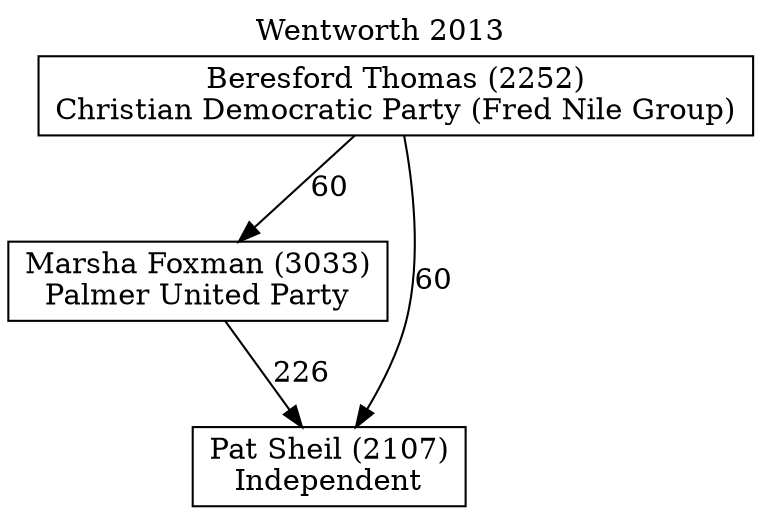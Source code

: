 // House preference flow
digraph "Pat Sheil (2107)_Wentworth_2013" {
	graph [label="Wentworth 2013" labelloc=t mclimit=10]
	node [shape=box]
	"Beresford Thomas (2252)" [label="Beresford Thomas (2252)
Christian Democratic Party (Fred Nile Group)"]
	"Marsha Foxman (3033)" [label="Marsha Foxman (3033)
Palmer United Party"]
	"Pat Sheil (2107)" [label="Pat Sheil (2107)
Independent"]
	"Beresford Thomas (2252)" -> "Marsha Foxman (3033)" [label=60]
	"Beresford Thomas (2252)" -> "Pat Sheil (2107)" [label=60]
	"Marsha Foxman (3033)" -> "Pat Sheil (2107)" [label=226]
}
